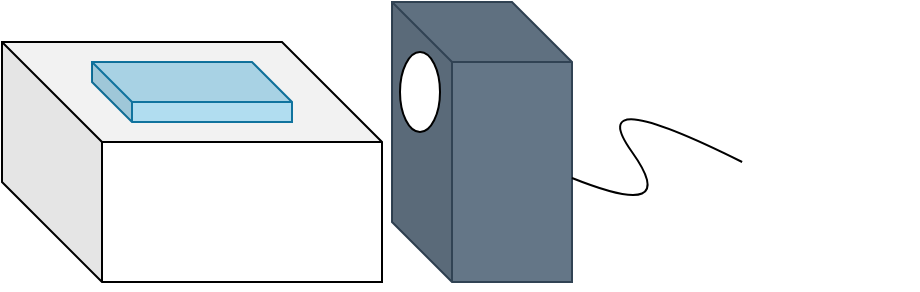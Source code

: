 <mxfile version="19.0.3" type="github">
  <diagram id="hIDfILfpG7ASzbNMAm96" name="第 1 页">
    <mxGraphModel dx="1170" dy="810" grid="1" gridSize="10" guides="1" tooltips="1" connect="1" arrows="1" fold="1" page="1" pageScale="1" pageWidth="827" pageHeight="1169" math="0" shadow="0">
      <root>
        <mxCell id="0" />
        <mxCell id="1" parent="0" />
        <mxCell id="RLO9QhktXH6sYAkzC8Q1-5" value="" style="shape=image;html=1;verticalAlign=top;verticalLabelPosition=bottom;labelBackgroundColor=#ffffff;imageAspect=0;aspect=fixed;image=https://cdn2.iconfinder.com/data/icons/whcompare-isometric-web-hosting-servers/50/web-browser-on-laptop-128.png;" vertex="1" parent="1">
          <mxGeometry x="570" y="446" width="128" height="128" as="geometry" />
        </mxCell>
        <mxCell id="XtuaLgBbd0wcGy9fLsrO-1" value="" style="shape=cube;whiteSpace=wrap;html=1;boundedLbl=1;backgroundOutline=1;darkOpacity=0.05;darkOpacity2=0.1;size=50;" parent="1" vertex="1">
          <mxGeometry x="240" y="450" width="190" height="120" as="geometry" />
        </mxCell>
        <mxCell id="XtuaLgBbd0wcGy9fLsrO-2" value="" style="shape=cube;whiteSpace=wrap;html=1;boundedLbl=1;backgroundOutline=1;darkOpacity=0.05;darkOpacity2=0.1;fillColor=#b1ddf0;strokeColor=#10739e;" parent="1" vertex="1">
          <mxGeometry x="285" y="460" width="100" height="30" as="geometry" />
        </mxCell>
        <mxCell id="XtuaLgBbd0wcGy9fLsrO-3" value="" style="shape=cube;whiteSpace=wrap;html=1;boundedLbl=1;backgroundOutline=1;darkOpacity=0.05;darkOpacity2=0.1;size=30;fillColor=#647687;strokeColor=#314354;fontColor=#ffffff;" parent="1" vertex="1">
          <mxGeometry x="435" y="430" width="90" height="140" as="geometry" />
        </mxCell>
        <mxCell id="RLO9QhktXH6sYAkzC8Q1-2" value="" style="ellipse;whiteSpace=wrap;html=1;" vertex="1" parent="1">
          <mxGeometry x="439" y="455" width="20" height="40" as="geometry" />
        </mxCell>
        <mxCell id="RLO9QhktXH6sYAkzC8Q1-7" value="" style="curved=1;endArrow=none;html=1;rounded=0;endFill=0;entryX=0.313;entryY=0.5;entryDx=0;entryDy=0;entryPerimeter=0;" edge="1" parent="1" source="XtuaLgBbd0wcGy9fLsrO-3" target="RLO9QhktXH6sYAkzC8Q1-5">
          <mxGeometry width="50" height="50" relative="1" as="geometry">
            <mxPoint x="530" y="520" as="sourcePoint" />
            <mxPoint x="600" y="610" as="targetPoint" />
            <Array as="points">
              <mxPoint x="580" y="540" />
              <mxPoint x="530" y="470" />
            </Array>
          </mxGeometry>
        </mxCell>
      </root>
    </mxGraphModel>
  </diagram>
</mxfile>
